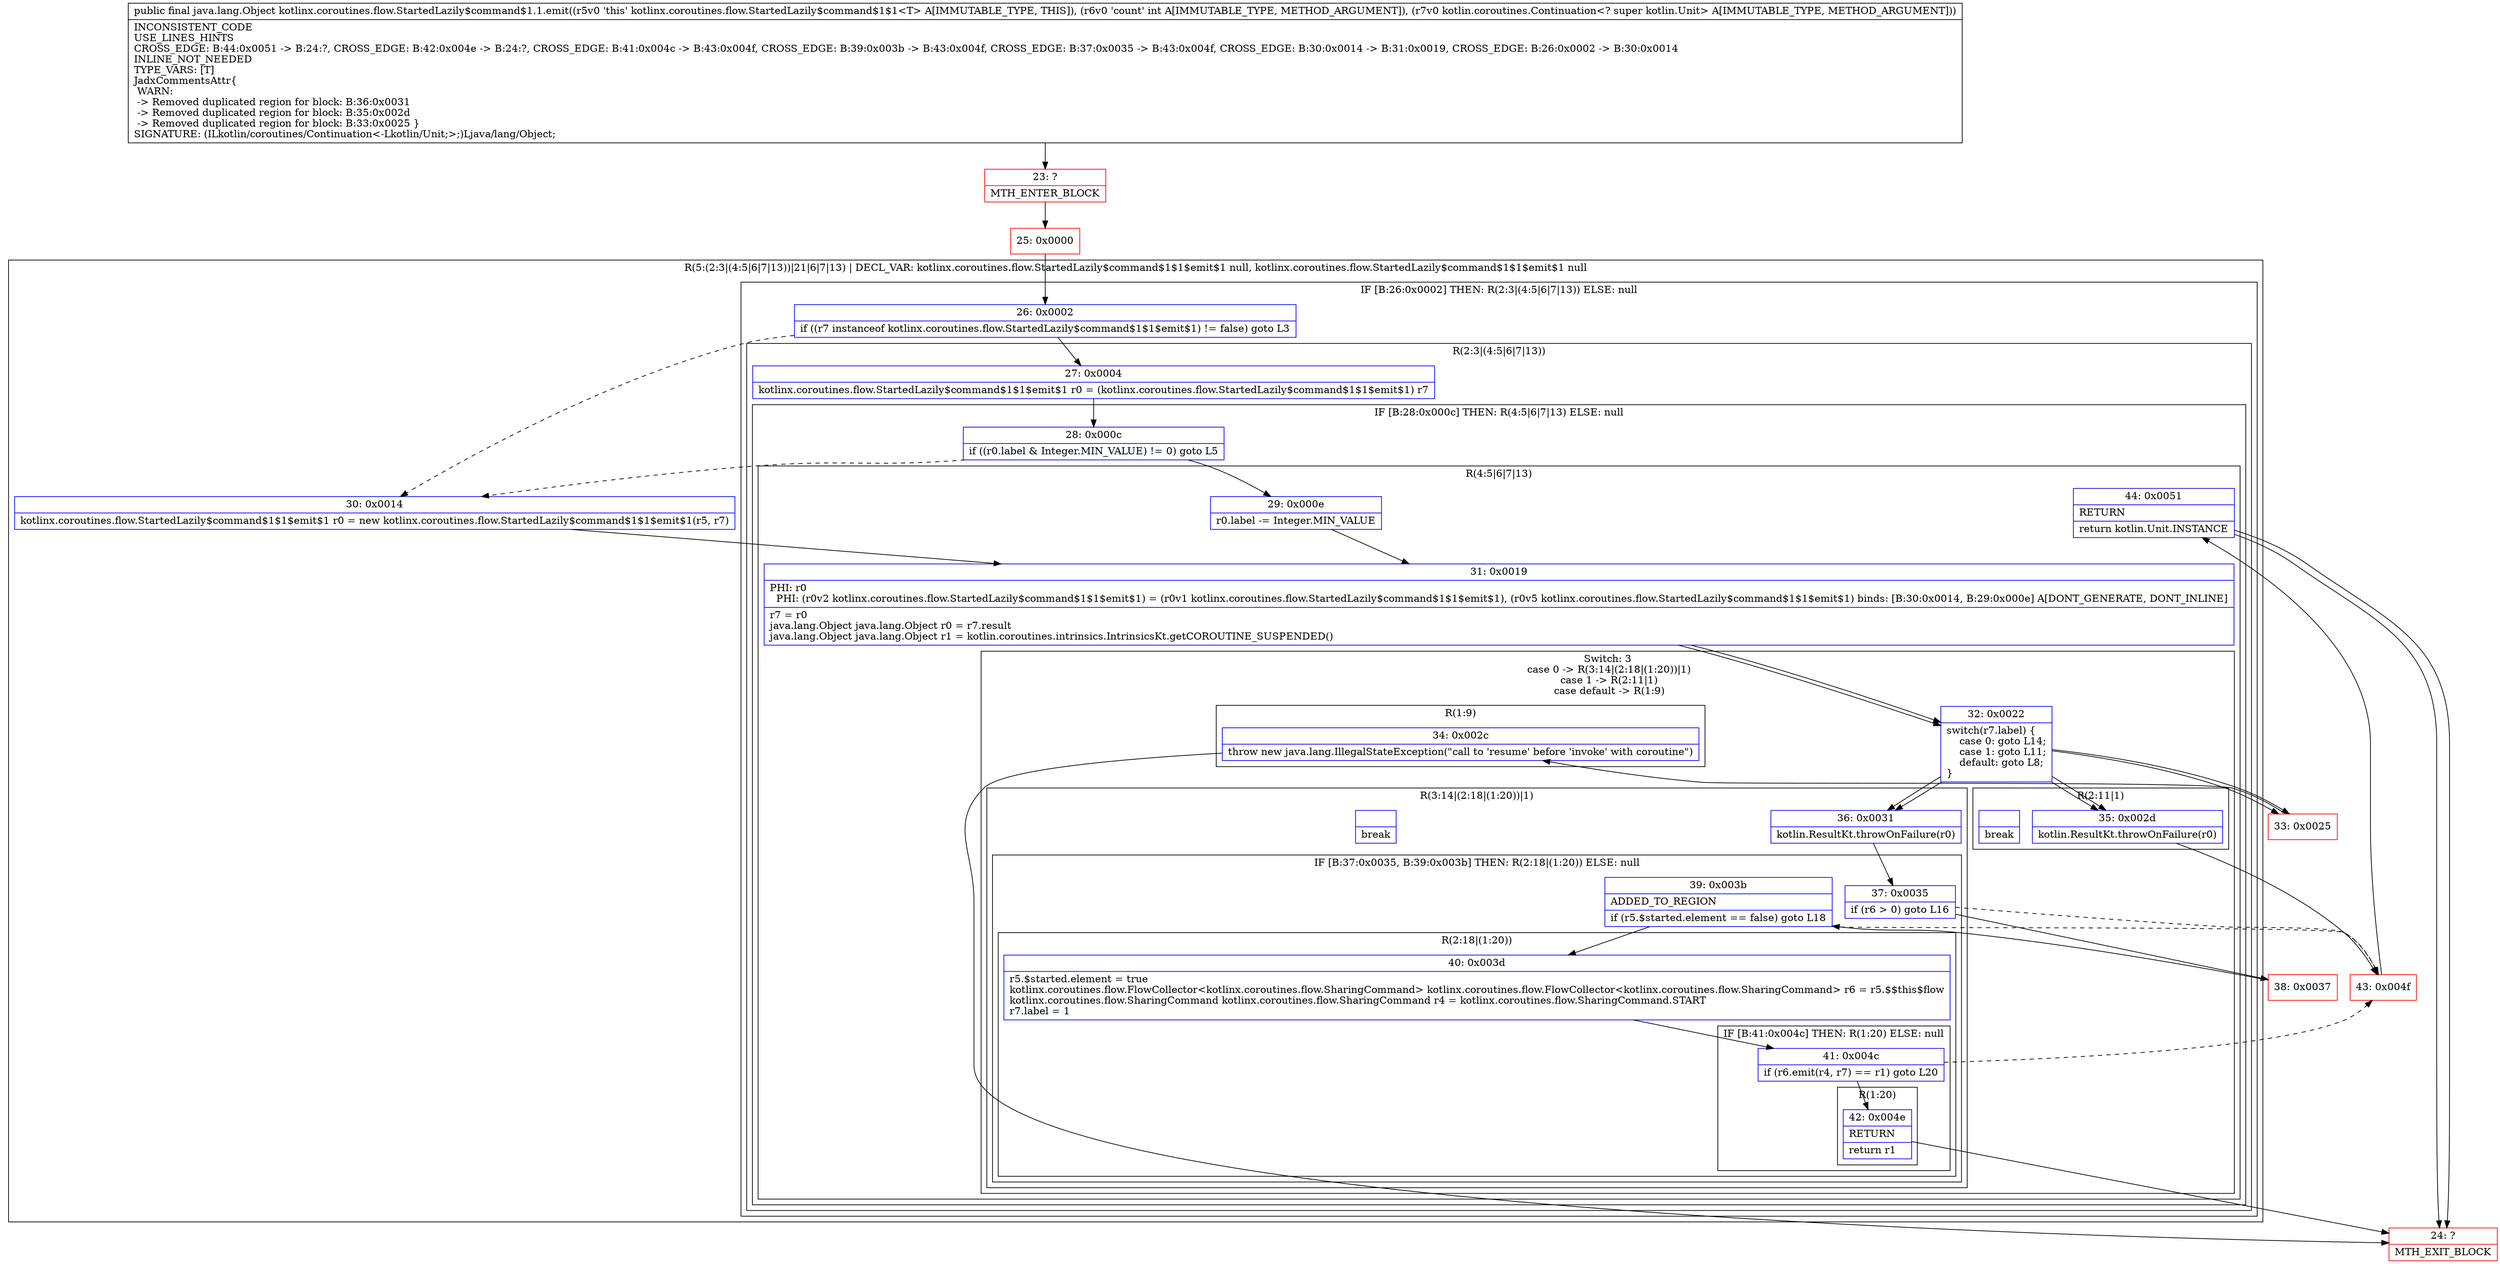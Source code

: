 digraph "CFG forkotlinx.coroutines.flow.StartedLazily$command$1.1.emit(ILkotlin\/coroutines\/Continuation;)Ljava\/lang\/Object;" {
subgraph cluster_Region_1428346930 {
label = "R(5:(2:3|(4:5|6|7|13))|21|6|7|13) | DECL_VAR: kotlinx.coroutines.flow.StartedLazily$command$1$1$emit$1 null, kotlinx.coroutines.flow.StartedLazily$command$1$1$emit$1 null\l";
node [shape=record,color=blue];
subgraph cluster_IfRegion_1186405244 {
label = "IF [B:26:0x0002] THEN: R(2:3|(4:5|6|7|13)) ELSE: null";
node [shape=record,color=blue];
Node_26 [shape=record,label="{26\:\ 0x0002|if ((r7 instanceof kotlinx.coroutines.flow.StartedLazily$command$1$1$emit$1) != false) goto L3\l}"];
subgraph cluster_Region_1834756435 {
label = "R(2:3|(4:5|6|7|13))";
node [shape=record,color=blue];
Node_27 [shape=record,label="{27\:\ 0x0004|kotlinx.coroutines.flow.StartedLazily$command$1$1$emit$1 r0 = (kotlinx.coroutines.flow.StartedLazily$command$1$1$emit$1) r7\l}"];
subgraph cluster_IfRegion_154911342 {
label = "IF [B:28:0x000c] THEN: R(4:5|6|7|13) ELSE: null";
node [shape=record,color=blue];
Node_28 [shape=record,label="{28\:\ 0x000c|if ((r0.label & Integer.MIN_VALUE) != 0) goto L5\l}"];
subgraph cluster_Region_54633159 {
label = "R(4:5|6|7|13)";
node [shape=record,color=blue];
Node_29 [shape=record,label="{29\:\ 0x000e|r0.label \-= Integer.MIN_VALUE\l}"];
Node_31 [shape=record,label="{31\:\ 0x0019|PHI: r0 \l  PHI: (r0v2 kotlinx.coroutines.flow.StartedLazily$command$1$1$emit$1) = (r0v1 kotlinx.coroutines.flow.StartedLazily$command$1$1$emit$1), (r0v5 kotlinx.coroutines.flow.StartedLazily$command$1$1$emit$1) binds: [B:30:0x0014, B:29:0x000e] A[DONT_GENERATE, DONT_INLINE]\l|r7 = r0\ljava.lang.Object java.lang.Object r0 = r7.result\ljava.lang.Object java.lang.Object r1 = kotlin.coroutines.intrinsics.IntrinsicsKt.getCOROUTINE_SUSPENDED()\l}"];
subgraph cluster_SwitchRegion_933348323 {
label = "Switch: 3
 case 0 -> R(3:14|(2:18|(1:20))|1)
 case 1 -> R(2:11|1)
 case default -> R(1:9)";
node [shape=record,color=blue];
Node_32 [shape=record,label="{32\:\ 0x0022|switch(r7.label) \{\l    case 0: goto L14;\l    case 1: goto L11;\l    default: goto L8;\l\}\l}"];
subgraph cluster_Region_1338343089 {
label = "R(3:14|(2:18|(1:20))|1)";
node [shape=record,color=blue];
Node_36 [shape=record,label="{36\:\ 0x0031|kotlin.ResultKt.throwOnFailure(r0)\l}"];
subgraph cluster_IfRegion_866646238 {
label = "IF [B:37:0x0035, B:39:0x003b] THEN: R(2:18|(1:20)) ELSE: null";
node [shape=record,color=blue];
Node_37 [shape=record,label="{37\:\ 0x0035|if (r6 \> 0) goto L16\l}"];
Node_39 [shape=record,label="{39\:\ 0x003b|ADDED_TO_REGION\l|if (r5.$started.element == false) goto L18\l}"];
subgraph cluster_Region_1946254957 {
label = "R(2:18|(1:20))";
node [shape=record,color=blue];
Node_40 [shape=record,label="{40\:\ 0x003d|r5.$started.element = true\lkotlinx.coroutines.flow.FlowCollector\<kotlinx.coroutines.flow.SharingCommand\> kotlinx.coroutines.flow.FlowCollector\<kotlinx.coroutines.flow.SharingCommand\> r6 = r5.$$this$flow\lkotlinx.coroutines.flow.SharingCommand kotlinx.coroutines.flow.SharingCommand r4 = kotlinx.coroutines.flow.SharingCommand.START\lr7.label = 1\l}"];
subgraph cluster_IfRegion_2015086351 {
label = "IF [B:41:0x004c] THEN: R(1:20) ELSE: null";
node [shape=record,color=blue];
Node_41 [shape=record,label="{41\:\ 0x004c|if (r6.emit(r4, r7) == r1) goto L20\l}"];
subgraph cluster_Region_382540187 {
label = "R(1:20)";
node [shape=record,color=blue];
Node_42 [shape=record,label="{42\:\ 0x004e|RETURN\l|return r1\l}"];
}
}
}
}
Node_InsnContainer_118078221 [shape=record,label="{|break\l}"];
}
subgraph cluster_Region_818447154 {
label = "R(2:11|1)";
node [shape=record,color=blue];
Node_35 [shape=record,label="{35\:\ 0x002d|kotlin.ResultKt.throwOnFailure(r0)\l}"];
Node_InsnContainer_2031828075 [shape=record,label="{|break\l}"];
}
subgraph cluster_Region_778353044 {
label = "R(1:9)";
node [shape=record,color=blue];
Node_34 [shape=record,label="{34\:\ 0x002c|throw new java.lang.IllegalStateException(\"call to 'resume' before 'invoke' with coroutine\")\l}"];
}
}
Node_44 [shape=record,label="{44\:\ 0x0051|RETURN\l|return kotlin.Unit.INSTANCE\l}"];
}
}
}
}
Node_30 [shape=record,label="{30\:\ 0x0014|kotlinx.coroutines.flow.StartedLazily$command$1$1$emit$1 r0 = new kotlinx.coroutines.flow.StartedLazily$command$1$1$emit$1(r5, r7)\l}"];
Node_31 [shape=record,label="{31\:\ 0x0019|PHI: r0 \l  PHI: (r0v2 kotlinx.coroutines.flow.StartedLazily$command$1$1$emit$1) = (r0v1 kotlinx.coroutines.flow.StartedLazily$command$1$1$emit$1), (r0v5 kotlinx.coroutines.flow.StartedLazily$command$1$1$emit$1) binds: [B:30:0x0014, B:29:0x000e] A[DONT_GENERATE, DONT_INLINE]\l|r7 = r0\ljava.lang.Object java.lang.Object r0 = r7.result\ljava.lang.Object java.lang.Object r1 = kotlin.coroutines.intrinsics.IntrinsicsKt.getCOROUTINE_SUSPENDED()\l}"];
subgraph cluster_SwitchRegion_1992430929 {
label = "Switch: 0";
node [shape=record,color=blue];
Node_32 [shape=record,label="{32\:\ 0x0022|switch(r7.label) \{\l    case 0: goto L14;\l    case 1: goto L11;\l    default: goto L8;\l\}\l}"];
}
Node_44 [shape=record,label="{44\:\ 0x0051|RETURN\l|return kotlin.Unit.INSTANCE\l}"];
}
Node_23 [shape=record,color=red,label="{23\:\ ?|MTH_ENTER_BLOCK\l}"];
Node_25 [shape=record,color=red,label="{25\:\ 0x0000}"];
Node_33 [shape=record,color=red,label="{33\:\ 0x0025}"];
Node_24 [shape=record,color=red,label="{24\:\ ?|MTH_EXIT_BLOCK\l}"];
Node_43 [shape=record,color=red,label="{43\:\ 0x004f}"];
Node_38 [shape=record,color=red,label="{38\:\ 0x0037}"];
MethodNode[shape=record,label="{public final java.lang.Object kotlinx.coroutines.flow.StartedLazily$command$1.1.emit((r5v0 'this' kotlinx.coroutines.flow.StartedLazily$command$1$1\<T\> A[IMMUTABLE_TYPE, THIS]), (r6v0 'count' int A[IMMUTABLE_TYPE, METHOD_ARGUMENT]), (r7v0 kotlin.coroutines.Continuation\<? super kotlin.Unit\> A[IMMUTABLE_TYPE, METHOD_ARGUMENT]))  | INCONSISTENT_CODE\lUSE_LINES_HINTS\lCROSS_EDGE: B:44:0x0051 \-\> B:24:?, CROSS_EDGE: B:42:0x004e \-\> B:24:?, CROSS_EDGE: B:41:0x004c \-\> B:43:0x004f, CROSS_EDGE: B:39:0x003b \-\> B:43:0x004f, CROSS_EDGE: B:37:0x0035 \-\> B:43:0x004f, CROSS_EDGE: B:30:0x0014 \-\> B:31:0x0019, CROSS_EDGE: B:26:0x0002 \-\> B:30:0x0014\lINLINE_NOT_NEEDED\lTYPE_VARS: [T]\lJadxCommentsAttr\{\l WARN: \l \-\> Removed duplicated region for block: B:36:0x0031 \l \-\> Removed duplicated region for block: B:35:0x002d \l \-\> Removed duplicated region for block: B:33:0x0025 \}\lSIGNATURE: (ILkotlin\/coroutines\/Continuation\<\-Lkotlin\/Unit;\>;)Ljava\/lang\/Object;\l}"];
MethodNode -> Node_23;Node_26 -> Node_27;
Node_26 -> Node_30[style=dashed];
Node_27 -> Node_28;
Node_28 -> Node_29;
Node_28 -> Node_30[style=dashed];
Node_29 -> Node_31;
Node_31 -> Node_32;
Node_32 -> Node_33;
Node_32 -> Node_35;
Node_32 -> Node_36;
Node_36 -> Node_37;
Node_37 -> Node_38;
Node_37 -> Node_43[style=dashed];
Node_39 -> Node_40;
Node_39 -> Node_43[style=dashed];
Node_40 -> Node_41;
Node_41 -> Node_42;
Node_41 -> Node_43[style=dashed];
Node_42 -> Node_24;
Node_35 -> Node_43;
Node_34 -> Node_24;
Node_44 -> Node_24;
Node_30 -> Node_31;
Node_31 -> Node_32;
Node_32 -> Node_33;
Node_32 -> Node_35;
Node_32 -> Node_36;
Node_44 -> Node_24;
Node_23 -> Node_25;
Node_25 -> Node_26;
Node_33 -> Node_34;
Node_43 -> Node_44;
Node_38 -> Node_39;
}

